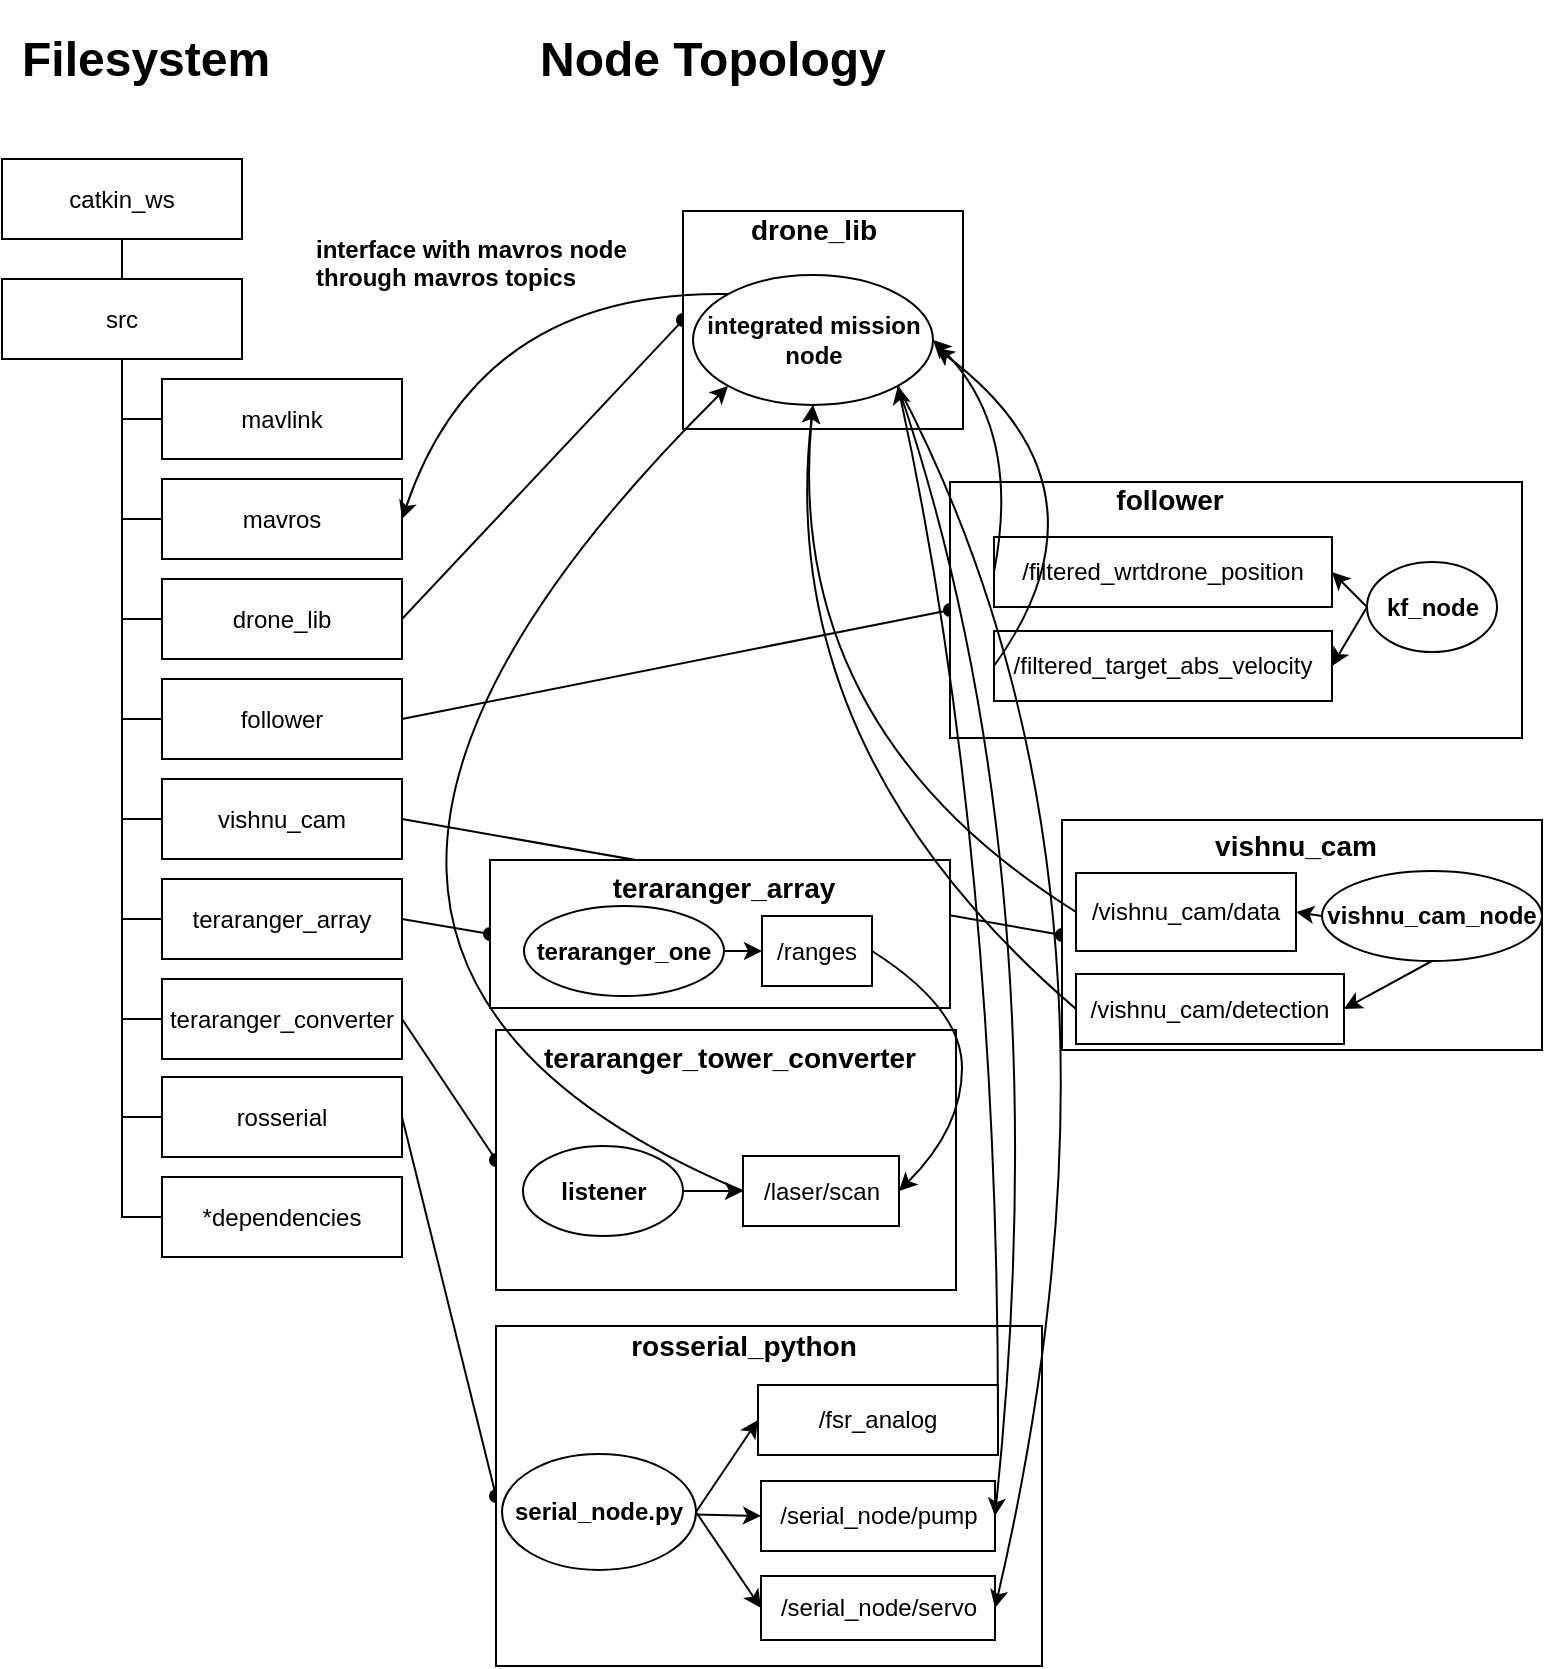 <mxfile version="10.7.7" type="github"><diagram id="eN8jNN-qrOfWh6E4UCxf" name="Page-1"><mxGraphModel dx="840" dy="404" grid="1" gridSize="10" guides="1" tooltips="1" connect="1" arrows="0" fold="1" page="1" pageScale="1" pageWidth="827" pageHeight="1169" math="0" shadow="0"><root><mxCell id="0"/><mxCell id="1" parent="0"/><mxCell id="c_oRmdnFLjRtVuZwoYHz-2" style="rounded=0;orthogonalLoop=1;jettySize=auto;html=1;exitX=0.5;exitY=1;exitDx=0;exitDy=0;endArrow=none;endFill=0;entryX=0.5;entryY=0;entryDx=0;entryDy=0;fontSize=12;" edge="1" parent="1" source="c_oRmdnFLjRtVuZwoYHz-1" target="c_oRmdnFLjRtVuZwoYHz-3"><mxGeometry relative="1" as="geometry"><mxPoint x="110" y="165.5" as="targetPoint"/></mxGeometry></mxCell><mxCell id="c_oRmdnFLjRtVuZwoYHz-1" value="catkin_ws" style="rounded=0;whiteSpace=wrap;html=1;fontSize=12;" vertex="1" parent="1"><mxGeometry x="50" y="105.5" width="120" height="40" as="geometry"/></mxCell><mxCell id="c_oRmdnFLjRtVuZwoYHz-4" style="edgeStyle=none;rounded=0;orthogonalLoop=1;jettySize=auto;html=1;exitX=0.5;exitY=1;exitDx=0;exitDy=0;endArrow=none;endFill=0;fontSize=12;" edge="1" parent="1" source="c_oRmdnFLjRtVuZwoYHz-3"><mxGeometry relative="1" as="geometry"><mxPoint x="130" y="235.5" as="targetPoint"/><Array as="points"><mxPoint x="110" y="235.5"/></Array></mxGeometry></mxCell><mxCell id="c_oRmdnFLjRtVuZwoYHz-3" value="src&lt;br style=&quot;font-size: 12px;&quot;&gt;" style="rounded=0;whiteSpace=wrap;html=1;fontSize=12;" vertex="1" parent="1"><mxGeometry x="50" y="165.5" width="120" height="40" as="geometry"/></mxCell><mxCell id="c_oRmdnFLjRtVuZwoYHz-5" value="mavlink&lt;br style=&quot;font-size: 12px;&quot;&gt;" style="rounded=0;whiteSpace=wrap;html=1;fontSize=12;" vertex="1" parent="1"><mxGeometry x="130" y="215.5" width="120" height="40" as="geometry"/></mxCell><mxCell id="c_oRmdnFLjRtVuZwoYHz-6" style="edgeStyle=none;rounded=0;orthogonalLoop=1;jettySize=auto;html=1;endArrow=none;endFill=0;entryX=0;entryY=0.5;entryDx=0;entryDy=0;fontSize=12;" edge="1" parent="1" target="c_oRmdnFLjRtVuZwoYHz-7"><mxGeometry relative="1" as="geometry"><mxPoint x="130" y="295.5" as="targetPoint"/><mxPoint x="110" y="235.5" as="sourcePoint"/><Array as="points"><mxPoint x="110" y="285.5"/></Array></mxGeometry></mxCell><mxCell id="c_oRmdnFLjRtVuZwoYHz-7" value="mavros&lt;br style=&quot;font-size: 12px;&quot;&gt;" style="rounded=0;whiteSpace=wrap;html=1;fontSize=12;" vertex="1" parent="1"><mxGeometry x="130" y="265.5" width="120" height="40" as="geometry"/></mxCell><mxCell id="c_oRmdnFLjRtVuZwoYHz-8" style="edgeStyle=none;rounded=0;orthogonalLoop=1;jettySize=auto;html=1;endArrow=none;endFill=0;entryX=0;entryY=0.5;entryDx=0;entryDy=0;fontSize=12;" edge="1" parent="1" target="c_oRmdnFLjRtVuZwoYHz-9"><mxGeometry relative="1" as="geometry"><mxPoint x="130" y="355.5" as="targetPoint"/><mxPoint x="110" y="285.5" as="sourcePoint"/><Array as="points"><mxPoint x="110" y="335.5"/></Array></mxGeometry></mxCell><mxCell id="c_oRmdnFLjRtVuZwoYHz-32" style="edgeStyle=none;rounded=0;orthogonalLoop=1;jettySize=auto;html=1;exitX=1;exitY=0.5;exitDx=0;exitDy=0;endArrow=oval;endFill=1;fontSize=12;entryX=0;entryY=0.5;entryDx=0;entryDy=0;" edge="1" parent="1" source="c_oRmdnFLjRtVuZwoYHz-9" target="c_oRmdnFLjRtVuZwoYHz-37"><mxGeometry relative="1" as="geometry"><mxPoint x="285" y="336" as="targetPoint"/></mxGeometry></mxCell><mxCell id="c_oRmdnFLjRtVuZwoYHz-9" value="drone_lib&lt;br style=&quot;font-size: 12px;&quot;&gt;" style="rounded=0;whiteSpace=wrap;html=1;fontSize=12;" vertex="1" parent="1"><mxGeometry x="130" y="315.5" width="120" height="40" as="geometry"/></mxCell><mxCell id="c_oRmdnFLjRtVuZwoYHz-10" style="edgeStyle=none;rounded=0;orthogonalLoop=1;jettySize=auto;html=1;endArrow=none;endFill=0;entryX=0;entryY=0.5;entryDx=0;entryDy=0;fontSize=12;" edge="1" parent="1" target="c_oRmdnFLjRtVuZwoYHz-11"><mxGeometry relative="1" as="geometry"><mxPoint x="130" y="405.5" as="targetPoint"/><mxPoint x="110" y="335.5" as="sourcePoint"/><Array as="points"><mxPoint x="110" y="385.5"/></Array></mxGeometry></mxCell><mxCell id="c_oRmdnFLjRtVuZwoYHz-49" style="edgeStyle=none;rounded=0;orthogonalLoop=1;jettySize=auto;html=1;exitX=1;exitY=0.5;exitDx=0;exitDy=0;entryX=0;entryY=0.5;entryDx=0;entryDy=0;endArrow=oval;endFill=1;fontSize=12;" edge="1" parent="1" source="c_oRmdnFLjRtVuZwoYHz-11" target="c_oRmdnFLjRtVuZwoYHz-43"><mxGeometry relative="1" as="geometry"/></mxCell><mxCell id="c_oRmdnFLjRtVuZwoYHz-11" value="follower&lt;br style=&quot;font-size: 12px;&quot;&gt;" style="rounded=0;whiteSpace=wrap;html=1;fontSize=12;" vertex="1" parent="1"><mxGeometry x="130" y="365.5" width="120" height="40" as="geometry"/></mxCell><mxCell id="c_oRmdnFLjRtVuZwoYHz-12" style="edgeStyle=none;rounded=0;orthogonalLoop=1;jettySize=auto;html=1;endArrow=none;endFill=0;entryX=0;entryY=0.5;entryDx=0;entryDy=0;fontSize=12;" edge="1" parent="1" target="c_oRmdnFLjRtVuZwoYHz-13"><mxGeometry relative="1" as="geometry"><mxPoint x="130" y="455.5" as="targetPoint"/><mxPoint x="110" y="385.5" as="sourcePoint"/><Array as="points"><mxPoint x="110" y="435.5"/></Array></mxGeometry></mxCell><mxCell id="c_oRmdnFLjRtVuZwoYHz-64" style="edgeStyle=none;rounded=0;orthogonalLoop=1;jettySize=auto;html=1;exitX=1;exitY=0.5;exitDx=0;exitDy=0;entryX=0;entryY=0.5;entryDx=0;entryDy=0;endArrow=oval;endFill=1;fontSize=12;" edge="1" parent="1" source="c_oRmdnFLjRtVuZwoYHz-13" target="c_oRmdnFLjRtVuZwoYHz-59"><mxGeometry relative="1" as="geometry"/></mxCell><mxCell id="c_oRmdnFLjRtVuZwoYHz-13" value="vishnu_cam&lt;br style=&quot;font-size: 12px;&quot;&gt;" style="rounded=0;whiteSpace=wrap;html=1;fontSize=12;" vertex="1" parent="1"><mxGeometry x="130" y="415.5" width="120" height="40" as="geometry"/></mxCell><mxCell id="c_oRmdnFLjRtVuZwoYHz-14" style="edgeStyle=none;rounded=0;orthogonalLoop=1;jettySize=auto;html=1;endArrow=none;endFill=0;entryX=0;entryY=0.5;entryDx=0;entryDy=0;fontSize=12;" edge="1" parent="1" target="c_oRmdnFLjRtVuZwoYHz-15"><mxGeometry relative="1" as="geometry"><mxPoint x="130" y="505.5" as="targetPoint"/><mxPoint x="110" y="435.5" as="sourcePoint"/><Array as="points"><mxPoint x="110" y="485.5"/></Array></mxGeometry></mxCell><mxCell id="c_oRmdnFLjRtVuZwoYHz-57" style="edgeStyle=none;rounded=0;orthogonalLoop=1;jettySize=auto;html=1;exitX=1;exitY=0.5;exitDx=0;exitDy=0;entryX=0;entryY=0.5;entryDx=0;entryDy=0;endArrow=oval;endFill=1;fontSize=12;" edge="1" parent="1" source="c_oRmdnFLjRtVuZwoYHz-15" target="c_oRmdnFLjRtVuZwoYHz-50"><mxGeometry relative="1" as="geometry"/></mxCell><mxCell id="c_oRmdnFLjRtVuZwoYHz-15" value="teraranger_array&lt;br style=&quot;font-size: 12px;&quot;&gt;" style="rounded=0;whiteSpace=wrap;html=1;fontSize=12;" vertex="1" parent="1"><mxGeometry x="130" y="465.5" width="120" height="40" as="geometry"/></mxCell><mxCell id="c_oRmdnFLjRtVuZwoYHz-16" style="edgeStyle=none;rounded=0;orthogonalLoop=1;jettySize=auto;html=1;endArrow=none;endFill=0;entryX=0;entryY=0.5;entryDx=0;entryDy=0;fontSize=12;" edge="1" parent="1" target="c_oRmdnFLjRtVuZwoYHz-17"><mxGeometry relative="1" as="geometry"><mxPoint x="130" y="555.5" as="targetPoint"/><mxPoint x="110" y="485.5" as="sourcePoint"/><Array as="points"><mxPoint x="110" y="535.5"/></Array></mxGeometry></mxCell><mxCell id="c_oRmdnFLjRtVuZwoYHz-58" style="edgeStyle=none;rounded=0;orthogonalLoop=1;jettySize=auto;html=1;exitX=1;exitY=0.5;exitDx=0;exitDy=0;entryX=0;entryY=0.5;entryDx=0;entryDy=0;endArrow=oval;endFill=1;fontSize=12;" edge="1" parent="1" source="c_oRmdnFLjRtVuZwoYHz-17" target="c_oRmdnFLjRtVuZwoYHz-54"><mxGeometry relative="1" as="geometry"/></mxCell><mxCell id="c_oRmdnFLjRtVuZwoYHz-17" value="teraranger_converter&lt;br style=&quot;font-size: 12px;&quot;&gt;" style="rounded=0;whiteSpace=wrap;html=1;fontSize=12;" vertex="1" parent="1"><mxGeometry x="130" y="515.5" width="120" height="40" as="geometry"/></mxCell><mxCell id="c_oRmdnFLjRtVuZwoYHz-18" style="edgeStyle=none;rounded=0;orthogonalLoop=1;jettySize=auto;html=1;endArrow=none;endFill=0;entryX=0;entryY=0.5;entryDx=0;entryDy=0;fontSize=12;" edge="1" parent="1" target="c_oRmdnFLjRtVuZwoYHz-19"><mxGeometry relative="1" as="geometry"><mxPoint x="130" y="604.5" as="targetPoint"/><mxPoint x="110" y="534.5" as="sourcePoint"/><Array as="points"><mxPoint x="110" y="584.5"/></Array></mxGeometry></mxCell><mxCell id="c_oRmdnFLjRtVuZwoYHz-31" style="edgeStyle=none;rounded=0;orthogonalLoop=1;jettySize=auto;html=1;exitX=1;exitY=0.5;exitDx=0;exitDy=0;endArrow=oval;endFill=1;fontSize=12;entryX=0;entryY=0.5;entryDx=0;entryDy=0;" edge="1" parent="1" source="c_oRmdnFLjRtVuZwoYHz-19" target="c_oRmdnFLjRtVuZwoYHz-22"><mxGeometry relative="1" as="geometry"><mxPoint x="310" y="585" as="targetPoint"/></mxGeometry></mxCell><mxCell id="c_oRmdnFLjRtVuZwoYHz-19" value="rosserial&lt;br style=&quot;font-size: 12px;&quot;&gt;" style="rounded=0;whiteSpace=wrap;html=1;fontSize=12;" vertex="1" parent="1"><mxGeometry x="130" y="564.5" width="120" height="40" as="geometry"/></mxCell><mxCell id="c_oRmdnFLjRtVuZwoYHz-20" style="edgeStyle=none;rounded=0;orthogonalLoop=1;jettySize=auto;html=1;endArrow=none;endFill=0;entryX=0;entryY=0.5;entryDx=0;entryDy=0;fontSize=12;" edge="1" parent="1" target="c_oRmdnFLjRtVuZwoYHz-21"><mxGeometry relative="1" as="geometry"><mxPoint x="130" y="654.5" as="targetPoint"/><mxPoint x="110" y="584.5" as="sourcePoint"/><Array as="points"><mxPoint x="110" y="634.5"/></Array></mxGeometry></mxCell><mxCell id="c_oRmdnFLjRtVuZwoYHz-21" value="*dependencies&lt;br style=&quot;font-size: 12px&quot;&gt;" style="rounded=0;whiteSpace=wrap;html=1;fontSize=12;" vertex="1" parent="1"><mxGeometry x="130" y="614.5" width="120" height="40" as="geometry"/></mxCell><mxCell id="c_oRmdnFLjRtVuZwoYHz-22" value="" style="rounded=0;whiteSpace=wrap;html=1;fontSize=12;" vertex="1" parent="1"><mxGeometry x="297" y="689" width="273" height="170" as="geometry"/></mxCell><mxCell id="c_oRmdnFLjRtVuZwoYHz-24" value="&lt;h1&gt;Filesystem&lt;/h1&gt;" style="text;html=1;strokeColor=none;fillColor=none;spacing=5;spacingTop=-20;whiteSpace=wrap;overflow=hidden;rounded=0;fontSize=12;" vertex="1" parent="1"><mxGeometry x="55" y="36" width="150" height="40" as="geometry"/></mxCell><mxCell id="c_oRmdnFLjRtVuZwoYHz-25" value="&lt;h1&gt;Node Topology&lt;/h1&gt;" style="text;html=1;strokeColor=none;fillColor=none;spacing=5;spacingTop=-20;whiteSpace=wrap;overflow=hidden;rounded=0;fontSize=12;" vertex="1" parent="1"><mxGeometry x="314" y="36" width="222" height="40" as="geometry"/></mxCell><mxCell id="c_oRmdnFLjRtVuZwoYHz-26" value="&lt;b&gt;&lt;font style=&quot;font-size: 14px&quot;&gt;rosserial_python&lt;/font&gt;&lt;/b&gt;" style="text;html=1;strokeColor=none;fillColor=none;align=center;verticalAlign=middle;whiteSpace=wrap;rounded=0;fontSize=12;" vertex="1" parent="1"><mxGeometry x="400.5" y="689" width="40" height="20" as="geometry"/></mxCell><mxCell id="c_oRmdnFLjRtVuZwoYHz-28" value="/fsr_analog" style="rounded=0;whiteSpace=wrap;html=1;fontSize=12;" vertex="1" parent="1"><mxGeometry x="428" y="718.5" width="120" height="35" as="geometry"/></mxCell><mxCell id="c_oRmdnFLjRtVuZwoYHz-80" style="edgeStyle=none;curved=1;orthogonalLoop=1;jettySize=auto;html=1;exitX=0;exitY=0.5;exitDx=0;exitDy=0;startArrow=classic;startFill=1;endArrow=none;endFill=0;strokeColor=#000000;fontSize=12;" edge="1" parent="1" source="c_oRmdnFLjRtVuZwoYHz-29" target="c_oRmdnFLjRtVuZwoYHz-78"><mxGeometry relative="1" as="geometry"/></mxCell><mxCell id="c_oRmdnFLjRtVuZwoYHz-29" value="/serial_node/pump" style="rounded=0;whiteSpace=wrap;html=1;fontSize=12;" vertex="1" parent="1"><mxGeometry x="429.5" y="766.5" width="117" height="35" as="geometry"/></mxCell><mxCell id="c_oRmdnFLjRtVuZwoYHz-30" value="/serial_node/servo" style="rounded=0;whiteSpace=wrap;html=1;fontSize=12;" vertex="1" parent="1"><mxGeometry x="429.5" y="814" width="117" height="32" as="geometry"/></mxCell><mxCell id="c_oRmdnFLjRtVuZwoYHz-37" value="" style="rounded=0;whiteSpace=wrap;html=1;fontSize=12;" vertex="1" parent="1"><mxGeometry x="390.5" y="131.5" width="140" height="109" as="geometry"/></mxCell><mxCell id="c_oRmdnFLjRtVuZwoYHz-38" value="&lt;b&gt;&lt;font style=&quot;font-size: 14px&quot;&gt;drone_lib&lt;/font&gt;&lt;/b&gt;" style="text;html=1;strokeColor=none;fillColor=none;align=center;verticalAlign=middle;whiteSpace=wrap;rounded=0;fontSize=12;" vertex="1" parent="1"><mxGeometry x="435.5" y="131" width="40" height="20" as="geometry"/></mxCell><mxCell id="c_oRmdnFLjRtVuZwoYHz-42" value="&lt;b&gt;integrated mission&lt;br&gt;node&lt;br&gt;&lt;/b&gt;" style="ellipse;whiteSpace=wrap;html=1;fontSize=12;" vertex="1" parent="1"><mxGeometry x="395.5" y="163.5" width="120" height="65" as="geometry"/></mxCell><mxCell id="c_oRmdnFLjRtVuZwoYHz-43" value="" style="rounded=0;whiteSpace=wrap;html=1;fontSize=12;" vertex="1" parent="1"><mxGeometry x="524" y="267" width="286" height="128" as="geometry"/></mxCell><mxCell id="c_oRmdnFLjRtVuZwoYHz-44" value="&lt;b&gt;&lt;font style=&quot;font-size: 14px&quot;&gt;follower&lt;/font&gt;&lt;/b&gt;" style="text;html=1;strokeColor=none;fillColor=none;align=center;verticalAlign=middle;whiteSpace=wrap;rounded=0;fontSize=12;" vertex="1" parent="1"><mxGeometry x="614" y="265.5" width="40" height="20" as="geometry"/></mxCell><mxCell id="c_oRmdnFLjRtVuZwoYHz-45" value="/filtered_wrtdrone_position" style="rounded=0;whiteSpace=wrap;html=1;fontSize=12;" vertex="1" parent="1"><mxGeometry x="546" y="294.5" width="169" height="35" as="geometry"/></mxCell><mxCell id="c_oRmdnFLjRtVuZwoYHz-48" value="/filtered_target_abs_velocity" style="rounded=0;whiteSpace=wrap;html=1;fontSize=12;" vertex="1" parent="1"><mxGeometry x="546" y="341.5" width="169" height="35" as="geometry"/></mxCell><mxCell id="c_oRmdnFLjRtVuZwoYHz-50" value="" style="rounded=0;whiteSpace=wrap;html=1;fontSize=12;" vertex="1" parent="1"><mxGeometry x="294" y="456" width="230" height="74" as="geometry"/></mxCell><mxCell id="c_oRmdnFLjRtVuZwoYHz-51" value="&lt;b&gt;&lt;font style=&quot;font-size: 14px&quot;&gt;teraranger_array&lt;/font&gt;&lt;/b&gt;" style="text;html=1;strokeColor=none;fillColor=none;align=center;verticalAlign=middle;whiteSpace=wrap;rounded=0;fontSize=12;" vertex="1" parent="1"><mxGeometry x="390.5" y="460" width="40" height="20" as="geometry"/></mxCell><mxCell id="c_oRmdnFLjRtVuZwoYHz-52" value="/ranges" style="rounded=0;whiteSpace=wrap;html=1;fontSize=12;" vertex="1" parent="1"><mxGeometry x="430" y="484" width="55" height="35" as="geometry"/></mxCell><mxCell id="c_oRmdnFLjRtVuZwoYHz-54" value="" style="rounded=0;whiteSpace=wrap;html=1;fontSize=12;" vertex="1" parent="1"><mxGeometry x="297" y="541" width="230" height="130" as="geometry"/></mxCell><mxCell id="c_oRmdnFLjRtVuZwoYHz-55" value="&lt;b&gt;&lt;font style=&quot;font-size: 14px&quot;&gt;teraranger_tower_converter&lt;/font&gt;&lt;/b&gt;" style="text;html=1;strokeColor=none;fillColor=none;align=center;verticalAlign=middle;whiteSpace=wrap;rounded=0;fontSize=12;" vertex="1" parent="1"><mxGeometry x="393.5" y="544.5" width="40" height="20" as="geometry"/></mxCell><mxCell id="c_oRmdnFLjRtVuZwoYHz-56" value="/laser/scan" style="rounded=0;whiteSpace=wrap;html=1;fontSize=12;" vertex="1" parent="1"><mxGeometry x="420.5" y="604" width="78" height="35" as="geometry"/></mxCell><mxCell id="c_oRmdnFLjRtVuZwoYHz-59" value="" style="rounded=0;whiteSpace=wrap;html=1;fontSize=12;" vertex="1" parent="1"><mxGeometry x="580" y="436" width="240" height="115" as="geometry"/></mxCell><mxCell id="c_oRmdnFLjRtVuZwoYHz-60" value="&lt;b&gt;&lt;font style=&quot;font-size: 14px&quot;&gt;vishnu_cam&lt;/font&gt;&lt;/b&gt;" style="text;html=1;strokeColor=none;fillColor=none;align=center;verticalAlign=middle;whiteSpace=wrap;rounded=0;fontSize=12;" vertex="1" parent="1"><mxGeometry x="676.5" y="439" width="40" height="20" as="geometry"/></mxCell><mxCell id="c_oRmdnFLjRtVuZwoYHz-61" value="/vishnu_cam/data" style="rounded=0;whiteSpace=wrap;html=1;fontSize=12;" vertex="1" parent="1"><mxGeometry x="587" y="462.5" width="110" height="39" as="geometry"/></mxCell><mxCell id="c_oRmdnFLjRtVuZwoYHz-62" value="/vishnu_cam/detection" style="rounded=0;whiteSpace=wrap;html=1;fontSize=12;" vertex="1" parent="1"><mxGeometry x="587" y="513" width="134" height="35" as="geometry"/></mxCell><mxCell id="c_oRmdnFLjRtVuZwoYHz-63" value="" style="curved=1;endArrow=classic;html=1;fontSize=12;entryX=1;entryY=0.5;entryDx=0;entryDy=0;exitX=0;exitY=0;exitDx=0;exitDy=0;" edge="1" parent="1" source="c_oRmdnFLjRtVuZwoYHz-42" target="c_oRmdnFLjRtVuZwoYHz-7"><mxGeometry width="50" height="50" relative="1" as="geometry"><mxPoint x="339" y="171" as="sourcePoint"/><mxPoint x="289" y="221" as="targetPoint"/><Array as="points"><mxPoint x="289" y="171"/></Array></mxGeometry></mxCell><mxCell id="c_oRmdnFLjRtVuZwoYHz-66" style="edgeStyle=none;orthogonalLoop=1;jettySize=auto;html=1;exitX=1;exitY=0.5;exitDx=0;exitDy=0;entryX=0;entryY=0.5;entryDx=0;entryDy=0;endArrow=none;endFill=0;fontSize=12;strokeColor=#000000;curved=1;startArrow=classic;startFill=1;" edge="1" parent="1" source="c_oRmdnFLjRtVuZwoYHz-42" target="c_oRmdnFLjRtVuZwoYHz-45"><mxGeometry relative="1" as="geometry"><Array as="points"><mxPoint x="560" y="240"/></Array></mxGeometry></mxCell><mxCell id="c_oRmdnFLjRtVuZwoYHz-68" style="edgeStyle=none;orthogonalLoop=1;jettySize=auto;html=1;entryX=0;entryY=0.5;entryDx=0;entryDy=0;endArrow=none;endFill=0;fontSize=12;strokeColor=#000000;curved=1;startArrow=classic;startFill=1;" edge="1" parent="1" target="c_oRmdnFLjRtVuZwoYHz-48"><mxGeometry relative="1" as="geometry"><mxPoint x="517" y="200" as="sourcePoint"/><mxPoint x="547" y="355.5" as="targetPoint"/><Array as="points"><mxPoint x="610" y="270"/></Array></mxGeometry></mxCell><mxCell id="c_oRmdnFLjRtVuZwoYHz-69" style="edgeStyle=none;orthogonalLoop=1;jettySize=auto;html=1;exitX=0.5;exitY=1;exitDx=0;exitDy=0;entryX=0;entryY=0.5;entryDx=0;entryDy=0;endArrow=none;endFill=0;fontSize=12;strokeColor=#000000;curved=1;startArrow=classic;startFill=1;" edge="1" parent="1" source="c_oRmdnFLjRtVuZwoYHz-42" target="c_oRmdnFLjRtVuZwoYHz-61"><mxGeometry relative="1" as="geometry"><mxPoint x="480" y="343.5" as="sourcePoint"/><mxPoint x="510" y="459.5" as="targetPoint"/><Array as="points"><mxPoint x="440" y="390"/></Array></mxGeometry></mxCell><mxCell id="c_oRmdnFLjRtVuZwoYHz-70" style="edgeStyle=none;orthogonalLoop=1;jettySize=auto;html=1;exitX=0.5;exitY=1;exitDx=0;exitDy=0;entryX=0;entryY=0.5;entryDx=0;entryDy=0;endArrow=none;endFill=0;fontSize=12;strokeColor=#000000;curved=1;startArrow=classic;startFill=1;" edge="1" parent="1" source="c_oRmdnFLjRtVuZwoYHz-42" target="c_oRmdnFLjRtVuZwoYHz-62"><mxGeometry relative="1" as="geometry"><mxPoint x="451.5" y="239.5" as="sourcePoint"/><mxPoint x="556.5" y="491.5" as="targetPoint"/><Array as="points"><mxPoint x="435.5" y="400.5"/></Array></mxGeometry></mxCell><mxCell id="c_oRmdnFLjRtVuZwoYHz-71" style="edgeStyle=none;orthogonalLoop=1;jettySize=auto;html=1;exitX=1;exitY=0.5;exitDx=0;exitDy=0;entryX=1;entryY=0.5;entryDx=0;entryDy=0;endArrow=classic;endFill=1;fontSize=12;strokeColor=#000000;curved=1;startArrow=none;startFill=0;" edge="1" parent="1" source="c_oRmdnFLjRtVuZwoYHz-52" target="c_oRmdnFLjRtVuZwoYHz-56"><mxGeometry relative="1" as="geometry"><mxPoint x="534" y="449.5" as="sourcePoint"/><mxPoint x="639" y="701.5" as="targetPoint"/><Array as="points"><mxPoint x="530" y="530"/><mxPoint x="530" y="590"/></Array></mxGeometry></mxCell><mxCell id="c_oRmdnFLjRtVuZwoYHz-72" style="edgeStyle=none;orthogonalLoop=1;jettySize=auto;html=1;exitX=0;exitY=1;exitDx=0;exitDy=0;entryX=0;entryY=0.5;entryDx=0;entryDy=0;endArrow=none;endFill=0;fontSize=12;strokeColor=#000000;curved=1;startArrow=classic;startFill=1;" edge="1" parent="1" source="c_oRmdnFLjRtVuZwoYHz-42" target="c_oRmdnFLjRtVuZwoYHz-56"><mxGeometry relative="1" as="geometry"><mxPoint x="486" y="259" as="sourcePoint"/><mxPoint x="591" y="511" as="targetPoint"/><Array as="points"><mxPoint x="130" y="500"/></Array></mxGeometry></mxCell><mxCell id="c_oRmdnFLjRtVuZwoYHz-73" style="edgeStyle=none;orthogonalLoop=1;jettySize=auto;html=1;exitX=1;exitY=1;exitDx=0;exitDy=0;entryX=1;entryY=0.5;entryDx=0;entryDy=0;endArrow=none;endFill=0;fontSize=12;strokeColor=#000000;curved=1;startArrow=classic;startFill=1;" edge="1" parent="1" source="c_oRmdnFLjRtVuZwoYHz-42" target="c_oRmdnFLjRtVuZwoYHz-28"><mxGeometry relative="1" as="geometry"><mxPoint x="496" y="269" as="sourcePoint"/><mxPoint x="601" y="521" as="targetPoint"/><Array as="points"><mxPoint x="548" y="450"/></Array></mxGeometry></mxCell><mxCell id="c_oRmdnFLjRtVuZwoYHz-75" style="edgeStyle=none;orthogonalLoop=1;jettySize=auto;html=1;exitX=1;exitY=1;exitDx=0;exitDy=0;entryX=1;entryY=0.5;entryDx=0;entryDy=0;endArrow=classic;endFill=1;fontSize=12;strokeColor=#000000;curved=1;startArrow=none;startFill=0;" edge="1" parent="1" source="c_oRmdnFLjRtVuZwoYHz-42" target="c_oRmdnFLjRtVuZwoYHz-29"><mxGeometry relative="1" as="geometry"><mxPoint x="508" y="229" as="sourcePoint"/><mxPoint x="449" y="682" as="targetPoint"/><Array as="points"><mxPoint x="580" y="460"/></Array></mxGeometry></mxCell><mxCell id="c_oRmdnFLjRtVuZwoYHz-76" style="edgeStyle=none;orthogonalLoop=1;jettySize=auto;html=1;entryX=1;entryY=0.5;entryDx=0;entryDy=0;endArrow=classic;endFill=1;fontSize=12;strokeColor=#000000;curved=1;startArrow=none;startFill=0;exitX=1;exitY=1;exitDx=0;exitDy=0;" edge="1" parent="1" source="c_oRmdnFLjRtVuZwoYHz-42" target="c_oRmdnFLjRtVuZwoYHz-30"><mxGeometry relative="1" as="geometry"><mxPoint x="500" y="220" as="sourcePoint"/><mxPoint x="447" y="730" as="targetPoint"/><Array as="points"><mxPoint x="630" y="470"/></Array></mxGeometry></mxCell><mxCell id="c_oRmdnFLjRtVuZwoYHz-77" value="&lt;b&gt;interface with mavros node&lt;br&gt;through mavros topics&lt;/b&gt;" style="text;html=1;resizable=0;points=[];autosize=1;align=left;verticalAlign=top;spacingTop=-4;fontSize=12;" vertex="1" parent="1"><mxGeometry x="205" y="141" width="170" height="30" as="geometry"/></mxCell><mxCell id="c_oRmdnFLjRtVuZwoYHz-79" style="edgeStyle=none;curved=1;orthogonalLoop=1;jettySize=auto;html=1;exitX=1;exitY=0.5;exitDx=0;exitDy=0;entryX=0;entryY=0.5;entryDx=0;entryDy=0;startArrow=none;startFill=0;endArrow=classic;endFill=1;strokeColor=#000000;fontSize=12;" edge="1" parent="1" source="c_oRmdnFLjRtVuZwoYHz-78" target="c_oRmdnFLjRtVuZwoYHz-28"><mxGeometry relative="1" as="geometry"/></mxCell><mxCell id="c_oRmdnFLjRtVuZwoYHz-81" style="edgeStyle=none;curved=1;orthogonalLoop=1;jettySize=auto;html=1;exitX=1;exitY=0.5;exitDx=0;exitDy=0;entryX=0;entryY=0.5;entryDx=0;entryDy=0;startArrow=none;startFill=0;endArrow=classic;endFill=1;strokeColor=#000000;fontSize=12;" edge="1" parent="1" source="c_oRmdnFLjRtVuZwoYHz-78" target="c_oRmdnFLjRtVuZwoYHz-30"><mxGeometry relative="1" as="geometry"/></mxCell><mxCell id="c_oRmdnFLjRtVuZwoYHz-78" value="&lt;b&gt;serial_node.py&lt;br&gt;&lt;/b&gt;" style="ellipse;whiteSpace=wrap;html=1;fontSize=12;" vertex="1" parent="1"><mxGeometry x="300" y="753" width="97" height="58" as="geometry"/></mxCell><mxCell id="c_oRmdnFLjRtVuZwoYHz-83" style="edgeStyle=none;curved=1;orthogonalLoop=1;jettySize=auto;html=1;exitX=1;exitY=0.5;exitDx=0;exitDy=0;entryX=0;entryY=0.5;entryDx=0;entryDy=0;startArrow=none;startFill=0;endArrow=classic;endFill=1;strokeColor=#000000;fontSize=12;" edge="1" parent="1" source="c_oRmdnFLjRtVuZwoYHz-82" target="c_oRmdnFLjRtVuZwoYHz-56"><mxGeometry relative="1" as="geometry"/></mxCell><mxCell id="c_oRmdnFLjRtVuZwoYHz-82" value="&lt;b&gt;listener&lt;br&gt;&lt;/b&gt;" style="ellipse;whiteSpace=wrap;html=1;fontSize=12;" vertex="1" parent="1"><mxGeometry x="310.5" y="599" width="80" height="45" as="geometry"/></mxCell><mxCell id="c_oRmdnFLjRtVuZwoYHz-86" style="edgeStyle=none;curved=1;orthogonalLoop=1;jettySize=auto;html=1;exitX=1;exitY=0.5;exitDx=0;exitDy=0;entryX=0;entryY=0.5;entryDx=0;entryDy=0;startArrow=none;startFill=0;endArrow=classic;endFill=1;strokeColor=#000000;fontSize=12;" edge="1" parent="1" source="c_oRmdnFLjRtVuZwoYHz-85" target="c_oRmdnFLjRtVuZwoYHz-52"><mxGeometry relative="1" as="geometry"/></mxCell><mxCell id="c_oRmdnFLjRtVuZwoYHz-85" value="&lt;b&gt;teraranger_one&lt;br&gt;&lt;/b&gt;" style="ellipse;whiteSpace=wrap;html=1;fontSize=12;" vertex="1" parent="1"><mxGeometry x="311" y="479" width="100" height="45" as="geometry"/></mxCell><mxCell id="c_oRmdnFLjRtVuZwoYHz-94" style="edgeStyle=none;curved=1;orthogonalLoop=1;jettySize=auto;html=1;exitX=0;exitY=0.5;exitDx=0;exitDy=0;entryX=1;entryY=0.5;entryDx=0;entryDy=0;startArrow=none;startFill=0;endArrow=classic;endFill=1;strokeColor=#000000;fontSize=12;" edge="1" parent="1" source="c_oRmdnFLjRtVuZwoYHz-92" target="c_oRmdnFLjRtVuZwoYHz-61"><mxGeometry relative="1" as="geometry"/></mxCell><mxCell id="c_oRmdnFLjRtVuZwoYHz-95" style="edgeStyle=none;curved=1;orthogonalLoop=1;jettySize=auto;html=1;exitX=0.5;exitY=1;exitDx=0;exitDy=0;entryX=1;entryY=0.5;entryDx=0;entryDy=0;startArrow=none;startFill=0;endArrow=classic;endFill=1;strokeColor=#000000;fontSize=12;" edge="1" parent="1" source="c_oRmdnFLjRtVuZwoYHz-92" target="c_oRmdnFLjRtVuZwoYHz-62"><mxGeometry relative="1" as="geometry"/></mxCell><mxCell id="c_oRmdnFLjRtVuZwoYHz-92" value="&lt;b&gt;vishnu_cam_node&lt;br&gt;&lt;/b&gt;" style="ellipse;whiteSpace=wrap;html=1;fontSize=12;" vertex="1" parent="1"><mxGeometry x="710" y="461.5" width="110" height="45" as="geometry"/></mxCell><mxCell id="c_oRmdnFLjRtVuZwoYHz-97" style="edgeStyle=none;curved=1;orthogonalLoop=1;jettySize=auto;html=1;exitX=0;exitY=0.5;exitDx=0;exitDy=0;entryX=1;entryY=0.5;entryDx=0;entryDy=0;startArrow=none;startFill=0;endArrow=classic;endFill=1;strokeColor=#000000;fontSize=12;" edge="1" parent="1" source="c_oRmdnFLjRtVuZwoYHz-96" target="c_oRmdnFLjRtVuZwoYHz-45"><mxGeometry relative="1" as="geometry"/></mxCell><mxCell id="c_oRmdnFLjRtVuZwoYHz-98" style="edgeStyle=none;curved=1;orthogonalLoop=1;jettySize=auto;html=1;exitX=0;exitY=0.5;exitDx=0;exitDy=0;entryX=1;entryY=0.5;entryDx=0;entryDy=0;startArrow=none;startFill=0;endArrow=classic;endFill=1;strokeColor=#000000;fontSize=12;" edge="1" parent="1" source="c_oRmdnFLjRtVuZwoYHz-96" target="c_oRmdnFLjRtVuZwoYHz-48"><mxGeometry relative="1" as="geometry"/></mxCell><mxCell id="c_oRmdnFLjRtVuZwoYHz-96" value="&lt;b&gt;kf_node&lt;br&gt;&lt;/b&gt;" style="ellipse;whiteSpace=wrap;html=1;fontSize=12;" vertex="1" parent="1"><mxGeometry x="732.5" y="307" width="65" height="45" as="geometry"/></mxCell></root></mxGraphModel></diagram></mxfile>